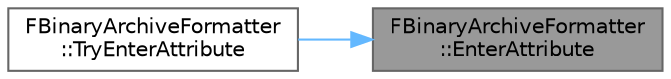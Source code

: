 digraph "FBinaryArchiveFormatter::EnterAttribute"
{
 // INTERACTIVE_SVG=YES
 // LATEX_PDF_SIZE
  bgcolor="transparent";
  edge [fontname=Helvetica,fontsize=10,labelfontname=Helvetica,labelfontsize=10];
  node [fontname=Helvetica,fontsize=10,shape=box,height=0.2,width=0.4];
  rankdir="RL";
  Node1 [id="Node000001",label="FBinaryArchiveFormatter\l::EnterAttribute",height=0.2,width=0.4,color="gray40", fillcolor="grey60", style="filled", fontcolor="black",tooltip=" "];
  Node1 -> Node2 [id="edge1_Node000001_Node000002",dir="back",color="steelblue1",style="solid",tooltip=" "];
  Node2 [id="Node000002",label="FBinaryArchiveFormatter\l::TryEnterAttribute",height=0.2,width=0.4,color="grey40", fillcolor="white", style="filled",URL="$d7/dc9/classFBinaryArchiveFormatter.html#a01af76e8eb90ddfe799ac02c63b7b94c",tooltip=" "];
}
